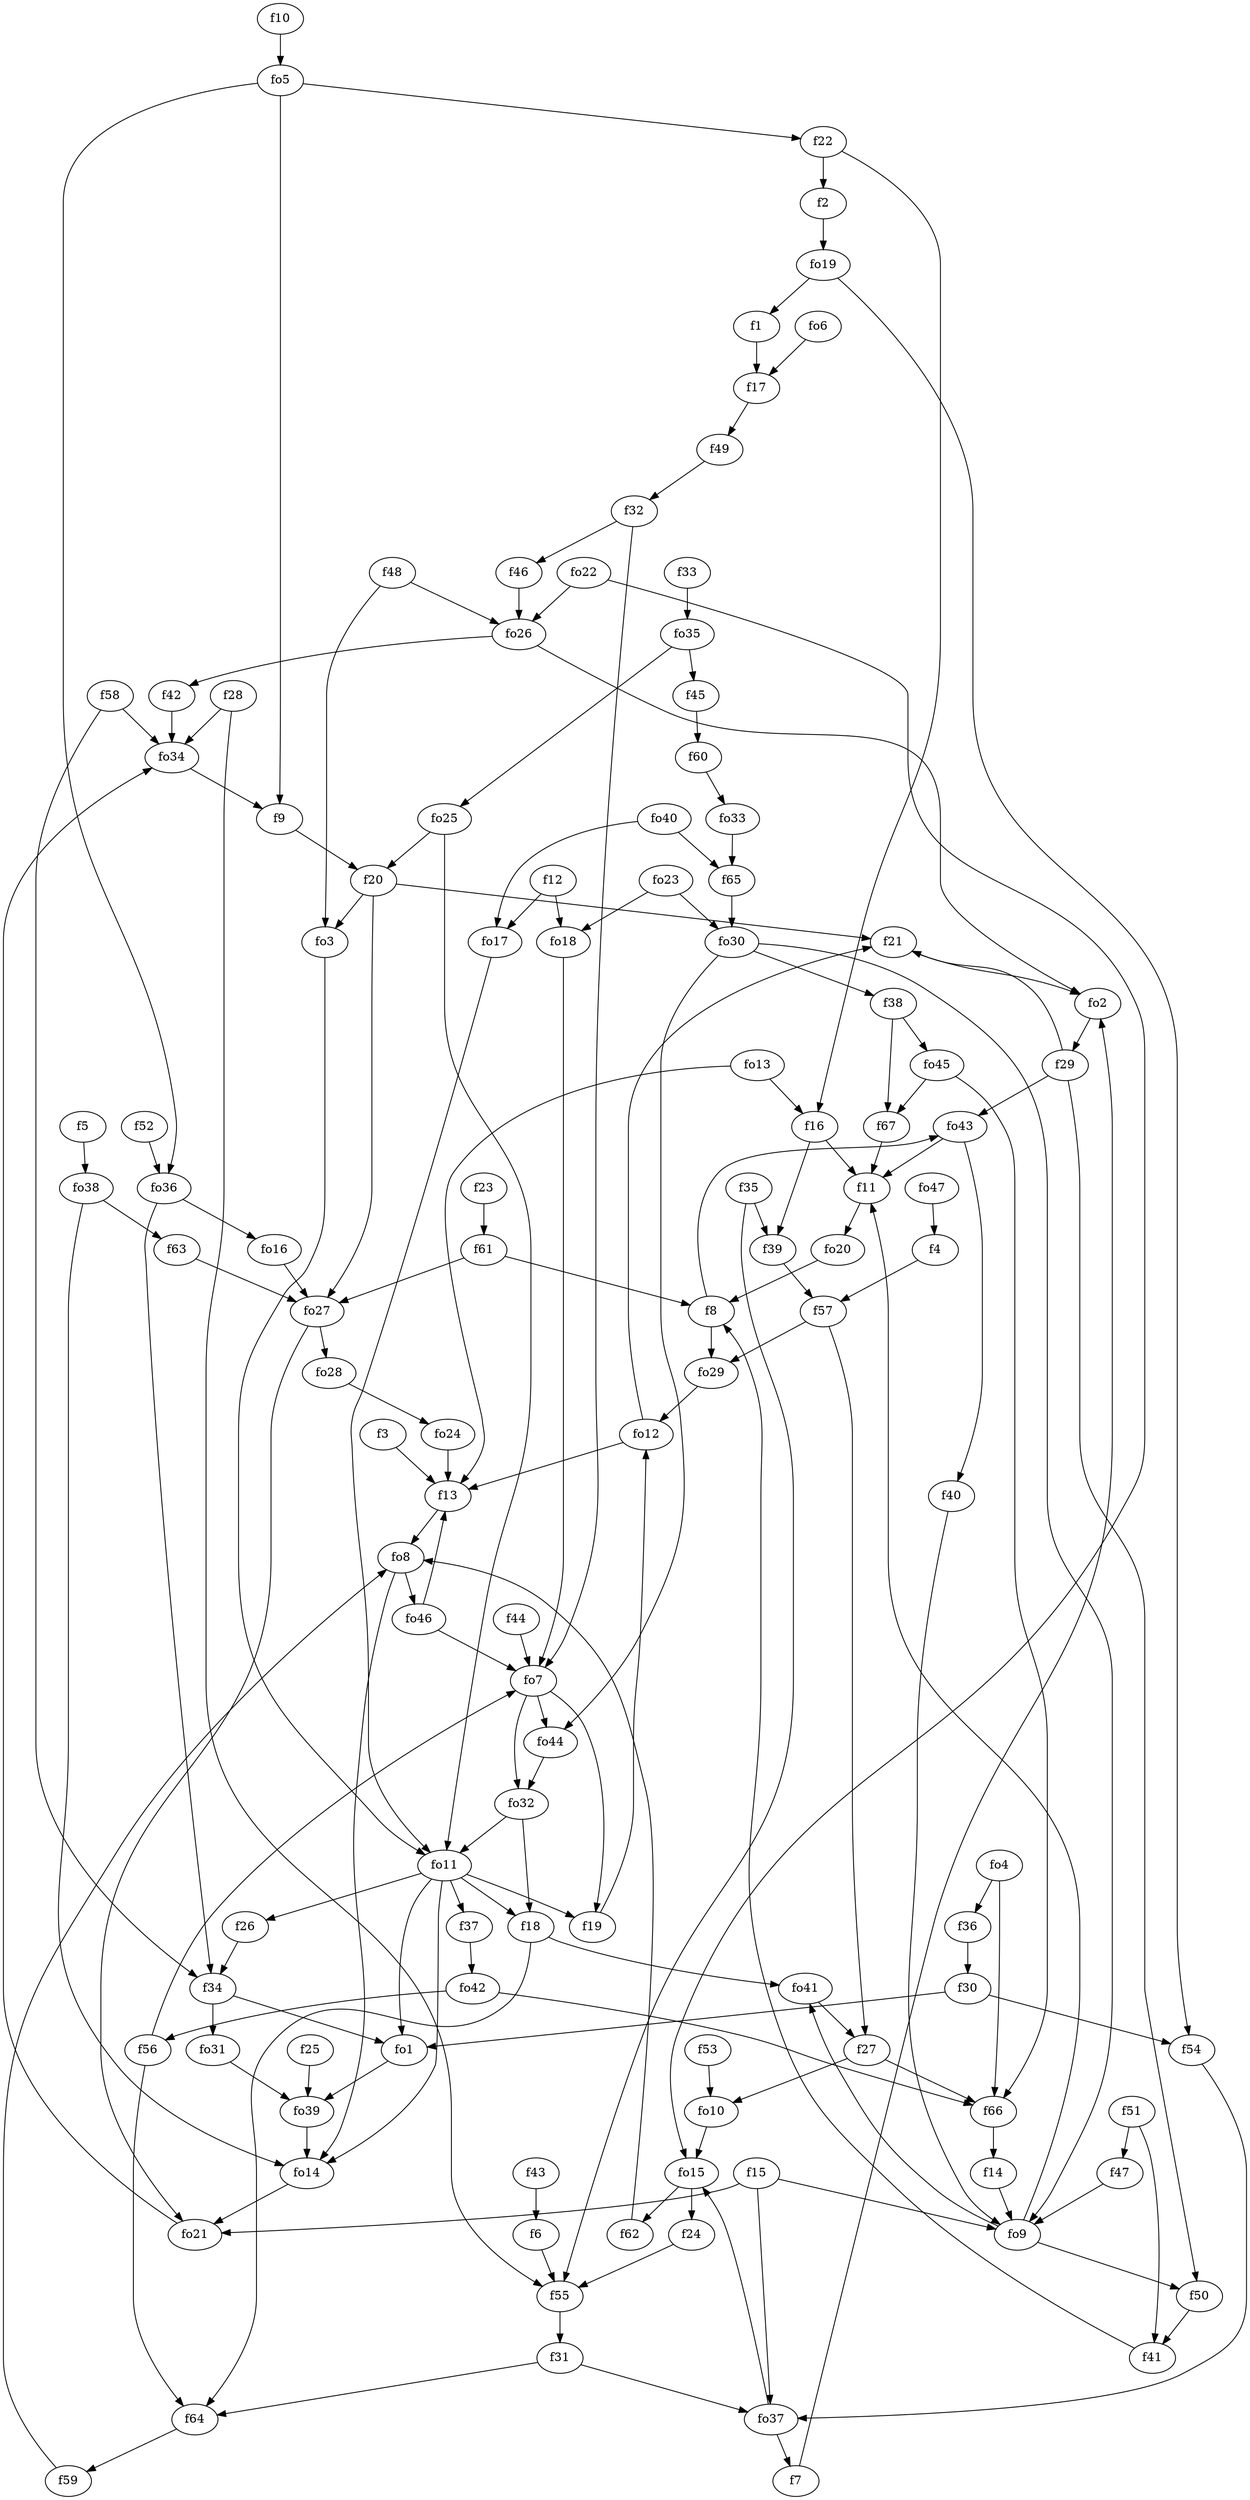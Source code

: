 strict digraph  {
f1;
f2;
f3;
f4;
f5;
f6;
f7;
f8;
f9;
f10;
f11;
f12;
f13;
f14;
f15;
f16;
f17;
f18;
f19;
f20;
f21;
f22;
f23;
f24;
f25;
f26;
f27;
f28;
f29;
f30;
f31;
f32;
f33;
f34;
f35;
f36;
f37;
f38;
f39;
f40;
f41;
f42;
f43;
f44;
f45;
f46;
f47;
f48;
f49;
f50;
f51;
f52;
f53;
f54;
f55;
f56;
f57;
f58;
f59;
f60;
f61;
f62;
f63;
f64;
f65;
f66;
f67;
fo1;
fo2;
fo3;
fo4;
fo5;
fo6;
fo7;
fo8;
fo9;
fo10;
fo11;
fo12;
fo13;
fo14;
fo15;
fo16;
fo17;
fo18;
fo19;
fo20;
fo21;
fo22;
fo23;
fo24;
fo25;
fo26;
fo27;
fo28;
fo29;
fo30;
fo31;
fo32;
fo33;
fo34;
fo35;
fo36;
fo37;
fo38;
fo39;
fo40;
fo41;
fo42;
fo43;
fo44;
fo45;
fo46;
fo47;
f1 -> f17  [weight=2];
f2 -> fo19  [weight=2];
f3 -> f13  [weight=2];
f4 -> f57  [weight=2];
f5 -> fo38  [weight=2];
f6 -> f55  [weight=2];
f7 -> fo2  [weight=2];
f8 -> fo43  [weight=2];
f8 -> fo29  [weight=2];
f9 -> f20  [weight=2];
f10 -> fo5  [weight=2];
f11 -> fo20  [weight=2];
f12 -> fo17  [weight=2];
f12 -> fo18  [weight=2];
f13 -> fo8  [weight=2];
f14 -> fo9  [weight=2];
f15 -> fo9  [weight=2];
f15 -> fo21  [weight=2];
f15 -> fo37  [weight=2];
f16 -> f11  [weight=2];
f16 -> f39  [weight=2];
f17 -> f49  [weight=2];
f18 -> fo41  [weight=2];
f18 -> f64  [weight=2];
f19 -> fo12  [weight=2];
f20 -> fo3  [weight=2];
f20 -> f21  [weight=2];
f20 -> fo27  [weight=2];
f21 -> fo2  [weight=2];
f22 -> f2  [weight=2];
f22 -> f16  [weight=2];
f23 -> f61  [weight=2];
f24 -> f55  [weight=2];
f25 -> fo39  [weight=2];
f26 -> f34  [weight=2];
f27 -> fo10  [weight=2];
f27 -> f66  [weight=2];
f28 -> fo34  [weight=2];
f28 -> f55  [weight=2];
f29 -> f50  [weight=2];
f29 -> f21  [weight=2];
f29 -> fo43  [weight=2];
f30 -> fo1  [weight=2];
f30 -> f54  [weight=2];
f31 -> f64  [weight=2];
f31 -> fo37  [weight=2];
f32 -> fo7  [weight=2];
f32 -> f46  [weight=2];
f33 -> fo35  [weight=2];
f34 -> fo31  [weight=2];
f34 -> fo1  [weight=2];
f35 -> f55  [weight=2];
f35 -> f39  [weight=2];
f36 -> f30  [weight=2];
f37 -> fo42  [weight=2];
f38 -> f67  [weight=2];
f38 -> fo45  [weight=2];
f39 -> f57  [weight=2];
f40 -> fo9  [weight=2];
f41 -> f8  [weight=2];
f42 -> fo34  [weight=2];
f43 -> f6  [weight=2];
f44 -> fo7  [weight=2];
f45 -> f60  [weight=2];
f46 -> fo26  [weight=2];
f47 -> fo9  [weight=2];
f48 -> fo26  [weight=2];
f48 -> fo3  [weight=2];
f49 -> f32  [weight=2];
f50 -> f41  [weight=2];
f51 -> f41  [weight=2];
f51 -> f47  [weight=2];
f52 -> fo36  [weight=2];
f53 -> fo10  [weight=2];
f54 -> fo37  [weight=2];
f55 -> f31  [weight=2];
f56 -> fo7  [weight=2];
f56 -> f64  [weight=2];
f57 -> f27  [weight=2];
f57 -> fo29  [weight=2];
f58 -> fo34  [weight=2];
f58 -> f34  [weight=2];
f59 -> fo8  [weight=2];
f60 -> fo33  [weight=2];
f61 -> f8  [weight=2];
f61 -> fo27  [weight=2];
f62 -> fo8  [weight=2];
f63 -> fo27  [weight=2];
f64 -> f59  [weight=2];
f65 -> fo30  [weight=2];
f66 -> f14  [weight=2];
f67 -> f11  [weight=2];
fo1 -> fo39  [weight=2];
fo2 -> f29  [weight=2];
fo3 -> fo11  [weight=2];
fo4 -> f36  [weight=2];
fo4 -> f66  [weight=2];
fo5 -> f22  [weight=2];
fo5 -> fo36  [weight=2];
fo5 -> f9  [weight=2];
fo6 -> f17  [weight=2];
fo7 -> f19  [weight=2];
fo7 -> fo44  [weight=2];
fo7 -> fo32  [weight=2];
fo8 -> fo14  [weight=2];
fo8 -> fo46  [weight=2];
fo9 -> f11  [weight=2];
fo9 -> f50  [weight=2];
fo9 -> fo41  [weight=2];
fo10 -> fo15  [weight=2];
fo11 -> f18  [weight=2];
fo11 -> fo14  [weight=2];
fo11 -> f19  [weight=2];
fo11 -> fo1  [weight=2];
fo11 -> f37  [weight=2];
fo11 -> f26  [weight=2];
fo12 -> f13  [weight=2];
fo12 -> f21  [weight=2];
fo13 -> f13  [weight=2];
fo13 -> f16  [weight=2];
fo14 -> fo21  [weight=2];
fo15 -> f24  [weight=2];
fo15 -> f62  [weight=2];
fo16 -> fo27  [weight=2];
fo17 -> fo11  [weight=2];
fo18 -> fo7  [weight=2];
fo19 -> f1  [weight=2];
fo19 -> f54  [weight=2];
fo20 -> f8  [weight=2];
fo21 -> fo34  [weight=2];
fo22 -> fo15  [weight=2];
fo22 -> fo26  [weight=2];
fo23 -> fo18  [weight=2];
fo23 -> fo30  [weight=2];
fo24 -> f13  [weight=2];
fo25 -> fo11  [weight=2];
fo25 -> f20  [weight=2];
fo26 -> fo2  [weight=2];
fo26 -> f42  [weight=2];
fo27 -> fo28  [weight=2];
fo27 -> fo21  [weight=2];
fo28 -> fo24  [weight=2];
fo29 -> fo12  [weight=2];
fo30 -> fo9  [weight=2];
fo30 -> fo44  [weight=2];
fo30 -> f38  [weight=2];
fo31 -> fo39  [weight=2];
fo32 -> f18  [weight=2];
fo32 -> fo11  [weight=2];
fo33 -> f65  [weight=2];
fo34 -> f9  [weight=2];
fo35 -> f45  [weight=2];
fo35 -> fo25  [weight=2];
fo36 -> fo16  [weight=2];
fo36 -> f34  [weight=2];
fo37 -> fo15  [weight=2];
fo37 -> f7  [weight=2];
fo38 -> f63  [weight=2];
fo38 -> fo14  [weight=2];
fo39 -> fo14  [weight=2];
fo40 -> f65  [weight=2];
fo40 -> fo17  [weight=2];
fo41 -> f27  [weight=2];
fo42 -> f56  [weight=2];
fo42 -> f66  [weight=2];
fo43 -> f11  [weight=2];
fo43 -> f40  [weight=2];
fo44 -> fo32  [weight=2];
fo45 -> f66  [weight=2];
fo45 -> f67  [weight=2];
fo46 -> fo7  [weight=2];
fo46 -> f13  [weight=2];
fo47 -> f4  [weight=2];
}
